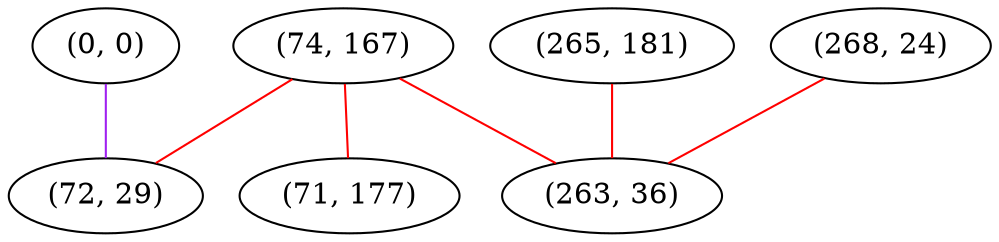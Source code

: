 graph "" {
"(0, 0)";
"(74, 167)";
"(265, 181)";
"(268, 24)";
"(263, 36)";
"(72, 29)";
"(71, 177)";
"(0, 0)" -- "(72, 29)"  [color=purple, key=0, weight=4];
"(74, 167)" -- "(263, 36)"  [color=red, key=0, weight=1];
"(74, 167)" -- "(72, 29)"  [color=red, key=0, weight=1];
"(74, 167)" -- "(71, 177)"  [color=red, key=0, weight=1];
"(265, 181)" -- "(263, 36)"  [color=red, key=0, weight=1];
"(268, 24)" -- "(263, 36)"  [color=red, key=0, weight=1];
}
